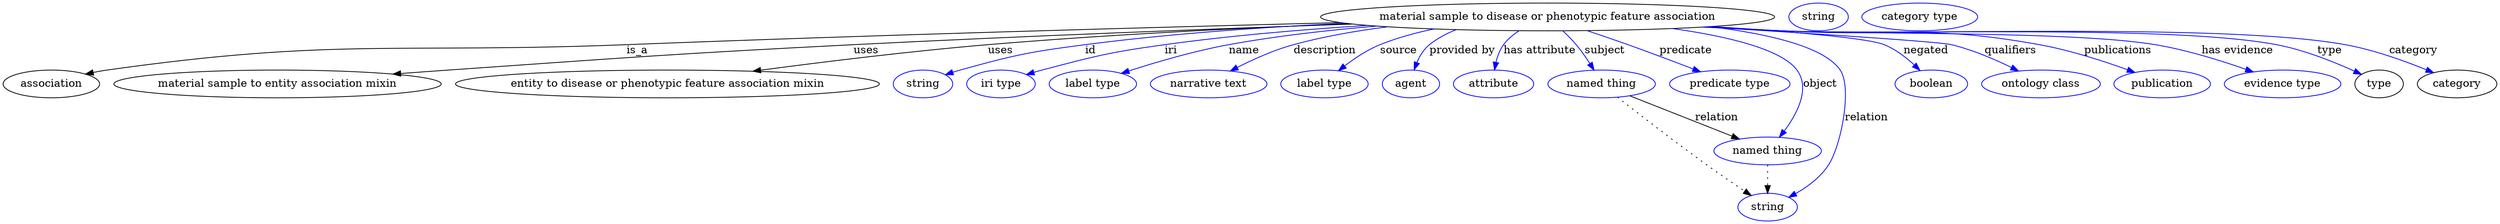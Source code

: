 digraph {
	graph [bb="0,0,3226.7,283"];
	node [label="\N"];
	"material sample to disease or phenotypic feature association"	[height=0.5,
		label="material sample to disease or phenotypic feature association",
		pos="1998.4,265",
		width=8.1604];
	association	[height=0.5,
		pos="62.394,178",
		width=1.7332];
	"material sample to disease or phenotypic feature association" -> association	[label=is_a,
		lp="819.39,221.5",
		pos="e,106.46,190.89 1730,257.64 1488.2,251.55 1123,241.45 805.39,229 506.6,217.28 429.41,238.33 133.39,196 127.91,195.22 122.22,194.2 \
116.56,193.06"];
	"material sample to entity association mixin"	[height=0.5,
		pos="354.39,178",
		width=5.8856];
	"material sample to disease or phenotypic feature association" -> "material sample to entity association mixin"	[label=uses,
		lp="1115.9,221.5",
		pos="e,503.86,190.78 1746,255.79 1565.7,249.53 1317.6,240.12 1099.4,229 866.35,217.13 808.18,212.28 575.39,196 555.52,194.61 534.64,193.09 \
513.98,191.54"];
	"entity to disease or phenotypic feature association mixin"	[height=0.5,
		pos="858.39,178",
		width=7.6188];
	"material sample to disease or phenotypic feature association" -> "entity to disease or phenotypic feature association mixin"	[label=uses,
		lp="1289.9,221.5",
		pos="e,969.14,194.53 1742.7,256.13 1603.7,250.73 1428.9,242.11 1273.4,229 1174,220.63 1061.8,206.84 979.08,195.86"];
	id	[color=blue,
		height=0.5,
		label=string,
		pos="1189.4,178",
		width=1.0652];
	"material sample to disease or phenotypic feature association" -> id	[color=blue,
		label=id,
		lp="1406.4,221.5",
		pos="e,1218.4,190 1736.7,256.81 1631.6,251.81 1509.4,243.34 1399.4,229 1326.5,219.5 1308.2,215.65 1237.4,196 1234.3,195.14 1231.1,194.17 \
1227.9,193.16",
		style=solid];
	iri	[color=blue,
		height=0.5,
		label="iri type",
		pos="1290.4,178",
		width=1.2277];
	"material sample to disease or phenotypic feature association" -> iri	[color=blue,
		label=iri,
		lp="1510.4,221.5",
		pos="e,1323.3,190.15 1765.3,254.02 1682.1,248.75 1587.8,240.82 1502.4,229 1430.9,219.1 1413.2,214.38 1343.4,196 1340,195.11 1336.5,194.14 \
1333.1,193.12",
		style=solid];
	name	[color=blue,
		height=0.5,
		label="label type",
		pos="1409.4,178",
		width=1.5707];
	"material sample to disease or phenotypic feature association" -> name	[color=blue,
		label=name,
		lp="1605.4,221.5",
		pos="e,1446.3,191.74 1777.1,253.13 1714.8,247.94 1647.2,240.28 1585.4,229 1540.7,220.83 1491,206.18 1455.8,194.84",
		style=solid];
	description	[color=blue,
		height=0.5,
		label="narrative text",
		pos="1559.4,178",
		width=2.0943];
	"material sample to disease or phenotypic feature association" -> description	[color=blue,
		label=description,
		lp="1709.9,221.5",
		pos="e,1587.4,194.77 1791.2,252.18 1750.4,246.99 1708.2,239.58 1669.4,229 1644.1,222.11 1617.3,210.04 1596.5,199.49",
		style=solid];
	source	[color=blue,
		height=0.5,
		label="label type",
		pos="1709.4,178",
		width=1.5707];
	"material sample to disease or phenotypic feature association" -> source	[color=blue,
		label=source,
		lp="1805.4,221.5",
		pos="e,1727.6,195.11 1851.2,249.41 1827.4,244.47 1803.3,237.85 1781.4,229 1765,222.37 1748.6,211.42 1735.6,201.46",
		style=solid];
	"provided by"	[color=blue,
		height=0.5,
		label=agent,
		pos="1821.4,178",
		width=1.0291];
	"material sample to disease or phenotypic feature association" -> "provided by"	[color=blue,
		label="provided by",
		lp="1887.9,221.5",
		pos="e,1825.5,196.27 1879.8,248.4 1867.4,243.5 1855.6,237.16 1845.4,229 1838,223.06 1832.7,214.26 1829,205.69",
		style=solid];
	"has attribute"	[color=blue,
		height=0.5,
		label=attribute,
		pos="1928.4,178",
		width=1.4443];
	"material sample to disease or phenotypic feature association" -> "has attribute"	[color=blue,
		label="has attribute",
		lp="1988.4,221.5",
		pos="e,1929.6,196.13 1961.6,247.14 1954,242.22 1946.7,236.19 1941.4,229 1936.5,222.38 1933.4,214.08 1931.5,206.16",
		style=solid];
	subject	[color=blue,
		height=0.5,
		label="named thing",
		pos="2068.4,178",
		width=1.9318];
	"material sample to disease or phenotypic feature association" -> subject	[color=blue,
		label=subject,
		lp="2072.4,221.5",
		pos="e,2058.6,195.89 2018.1,246.98 2023.9,241.5 2030.2,235.23 2035.4,229 2041.8,221.39 2048,212.51 2053.3,204.35",
		style=solid];
	predicate	[color=blue,
		height=0.5,
		label="predicate type",
		pos="2234.4,178",
		width=2.1665];
	"material sample to disease or phenotypic feature association" -> predicate	[color=blue,
		label=predicate,
		lp="2177.4,221.5",
		pos="e,2196.4,193.82 2049.6,247.2 2066.4,241.55 2085.3,235.12 2102.4,229 2130.5,218.95 2161.8,207.14 2186.8,197.52",
		style=solid];
	object	[color=blue,
		height=0.5,
		label="named thing",
		pos="2283.4,91",
		width=1.9318];
	"material sample to disease or phenotypic feature association" -> object	[color=blue,
		label=object,
		lp="2351.4,178",
		pos="e,2298.7,108.88 2160,249.95 2230.3,240.01 2301.2,223.4 2321.4,196 2339,172.11 2321.6,139.24 2304.9,116.89",
		style=solid];
	relation	[color=blue,
		height=0.5,
		label=string,
		pos="2283.4,18",
		width=1.0652];
	"material sample to disease or phenotypic feature association" -> relation	[color=blue,
		label=relation,
		lp="2411.4,134.5",
		pos="e,2310.8,30.743 2208.8,252.4 2284.7,243.07 2356.9,226.25 2377.4,196 2393.2,172.69 2378.5,98.01 2362.4,73 2352.1,56.992 2335.2,44.5 \
2319.7,35.581",
		style=solid];
	negated	[color=blue,
		height=0.5,
		label=boolean,
		pos="2495.4,178",
		width=1.2999];
	"material sample to disease or phenotypic feature association" -> negated	[color=blue,
		label=negated,
		lp="2488.4,221.5",
		pos="e,2480.6,195.59 2211.3,252.57 2311,246.17 2412.7,237.74 2434.4,229 2448.9,223.15 2462.6,212.56 2473.3,202.63",
		style=solid];
	qualifiers	[color=blue,
		height=0.5,
		label="ontology class",
		pos="2636.4,178",
		width=2.1304];
	"material sample to disease or phenotypic feature association" -> qualifiers	[color=blue,
		label=qualifiers,
		lp="2597.9,221.5",
		pos="e,2607.6,194.84 2202,251.99 2342,243.46 2505.5,232.87 2521.4,229 2548.2,222.48 2576.7,210.14 2598.6,199.35",
		style=solid];
	publications	[color=blue,
		height=0.5,
		label=publication,
		pos="2793.4,178",
		width=1.7332];
	"material sample to disease or phenotypic feature association" -> publications	[color=blue,
		label=publications,
		lp="2737.4,221.5",
		pos="e,2758.3,192.94 2206.6,252.26 2238.4,250.48 2270.8,248.69 2301.4,247 2449.8,238.84 2489.1,255.64 2635.4,229 2674.5,221.88 2717.4,\
207.9 2748.6,196.53",
		style=solid];
	"has evidence"	[color=blue,
		height=0.5,
		label="evidence type",
		pos="2949.4,178",
		width=2.0943];
	"material sample to disease or phenotypic feature association" -> "has evidence"	[color=blue,
		label="has evidence",
		lp="2891.9,221.5",
		pos="e,2911.3,193.69 2202.5,252.02 2235.6,250.23 2269.4,248.49 2301.4,247 2408.9,241.99 2679.3,246.84 2785.4,229 2825.4,222.27 2869.4,\
208.52 2901.7,197.14",
		style=solid];
	type	[height=0.5,
		pos="3074.4,178",
		width=0.86659];
	"material sample to disease or phenotypic feature association" -> type	[color=blue,
		label=type,
		lp="3011.4,221.5",
		pos="e,3051.7,190.38 2200,251.9 2233.9,250.09 2268.6,248.38 2301.4,247 2443.8,241.01 2802.4,255.63 2942.4,229 2978,222.23 3016.5,206.6 \
3042.7,194.61",
		style=solid];
	category	[height=0.5,
		pos="3175.4,178",
		width=1.4263];
	"material sample to disease or phenotypic feature association" -> category	[color=blue,
		label=category,
		lp="3119.9,221.5",
		pos="e,3145,192.67 2199.2,251.84 2233.3,250.03 2268.4,248.33 2301.4,247 2463.5,240.45 2871.7,257.96 3031.4,229 3067.6,222.43 3107,208.24 \
3135.4,196.65",
		style=solid];
	subject -> object	[label=relation,
		lp="2217.4,134.5",
		pos="e,2246.7,106.49 2104.9,162.58 2141.4,148.14 2197.7,125.87 2237.3,110.22"];
	subject -> relation	[pos="e,2262.1,33.137 2088.9,160.8 2115.3,140.04 2162.7,103.14 2204.4,73 2220.5,61.361 2238.8,48.817 2253.7,38.752",
		style=dotted];
	object -> relation	[pos="e,2283.4,36.029 2283.4,72.813 2283.4,64.789 2283.4,55.047 2283.4,46.069",
		style=dotted];
	association_type	[color=blue,
		height=0.5,
		label=string,
		pos="2348.4,265",
		width=1.0652];
	association_category	[color=blue,
		height=0.5,
		label="category type",
		pos="2479.4,265",
		width=2.0762];
}
